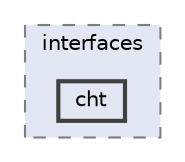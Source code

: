 digraph "SU2_CFD/include/interfaces/cht"
{
 // LATEX_PDF_SIZE
  bgcolor="transparent";
  edge [fontname=Helvetica,fontsize=10,labelfontname=Helvetica,labelfontsize=10];
  node [fontname=Helvetica,fontsize=10,shape=box,height=0.2,width=0.4];
  compound=true
  subgraph clusterdir_08c7ba3cb7a23e912f9dd6cde1b276c2 {
    graph [ bgcolor="#e3e7f4", pencolor="grey50", label="interfaces", fontname=Helvetica,fontsize=10 style="filled,dashed", URL="dir_08c7ba3cb7a23e912f9dd6cde1b276c2.html",tooltip=""]
  dir_0e62af80194ed18f57461f66390423e0 [label="cht", fillcolor="#e3e7f4", color="grey25", style="filled,bold", URL="dir_0e62af80194ed18f57461f66390423e0.html",tooltip=""];
  }
}
